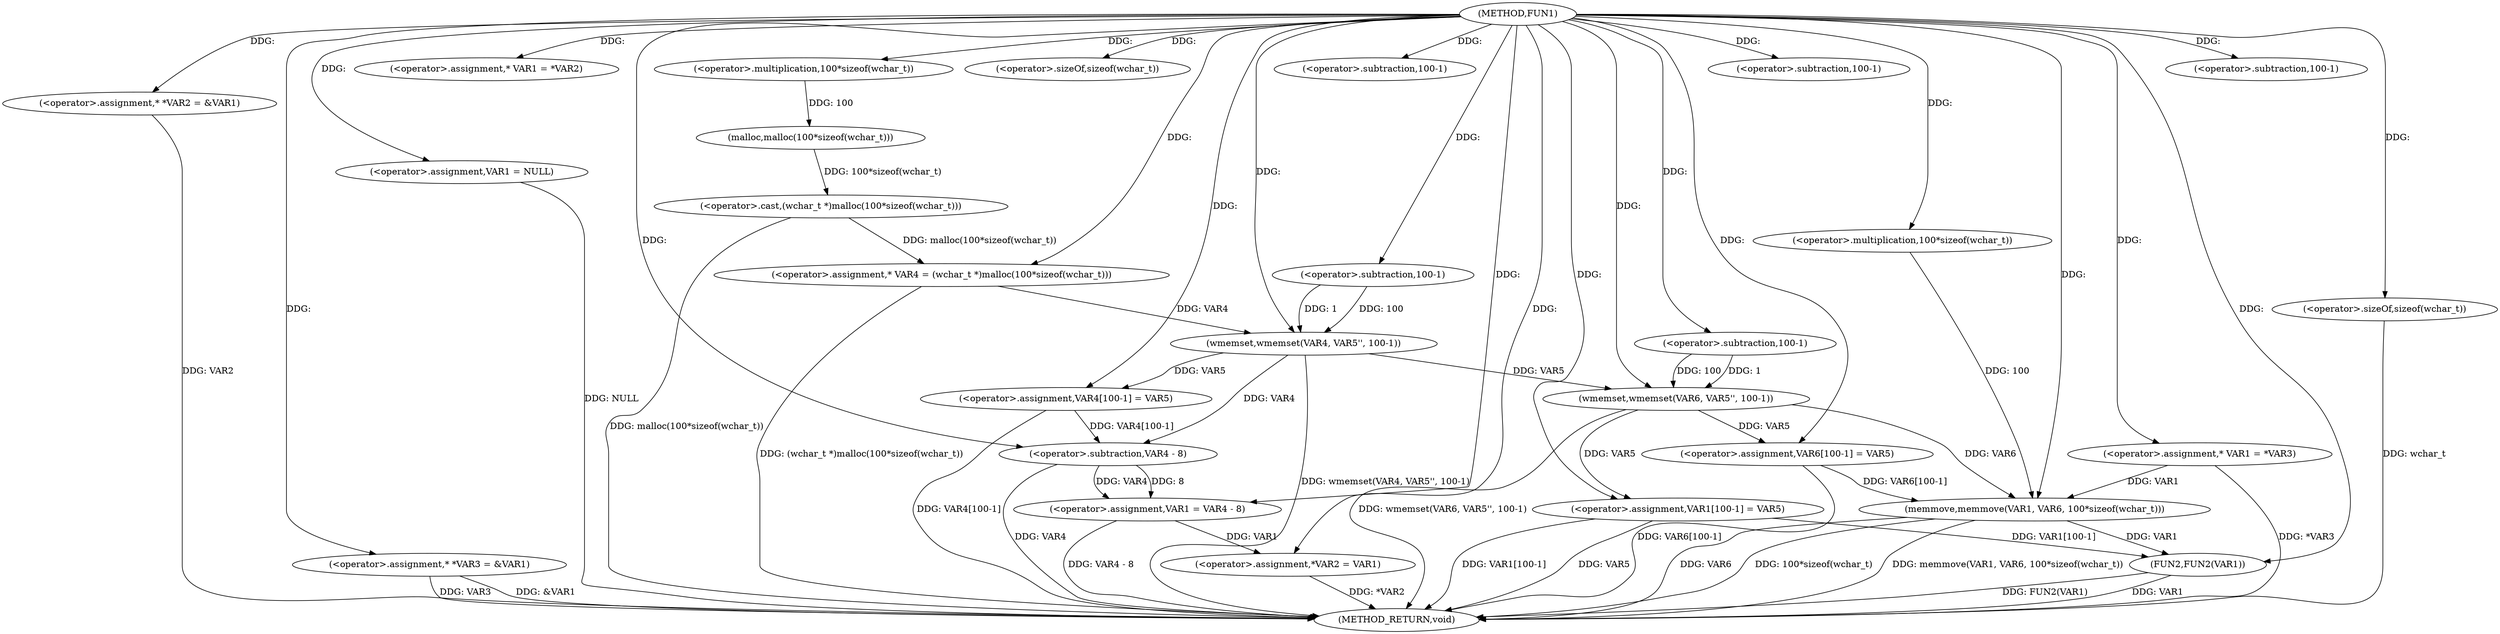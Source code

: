 digraph FUN1 {  
"1000100" [label = "(METHOD,FUN1)" ]
"1000192" [label = "(METHOD_RETURN,void)" ]
"1000104" [label = "(<operator>.assignment,* *VAR2 = &VAR1)" ]
"1000109" [label = "(<operator>.assignment,* *VAR3 = &VAR1)" ]
"1000113" [label = "(<operator>.assignment,VAR1 = NULL)" ]
"1000118" [label = "(<operator>.assignment,* VAR1 = *VAR2)" ]
"1000124" [label = "(<operator>.assignment,* VAR4 = (wchar_t *)malloc(100*sizeof(wchar_t)))" ]
"1000126" [label = "(<operator>.cast,(wchar_t *)malloc(100*sizeof(wchar_t)))" ]
"1000128" [label = "(malloc,malloc(100*sizeof(wchar_t)))" ]
"1000129" [label = "(<operator>.multiplication,100*sizeof(wchar_t))" ]
"1000131" [label = "(<operator>.sizeOf,sizeof(wchar_t))" ]
"1000133" [label = "(wmemset,wmemset(VAR4, VAR5'', 100-1))" ]
"1000136" [label = "(<operator>.subtraction,100-1)" ]
"1000139" [label = "(<operator>.assignment,VAR4[100-1] = VAR5)" ]
"1000142" [label = "(<operator>.subtraction,100-1)" ]
"1000146" [label = "(<operator>.assignment,VAR1 = VAR4 - 8)" ]
"1000148" [label = "(<operator>.subtraction,VAR4 - 8)" ]
"1000151" [label = "(<operator>.assignment,*VAR2 = VAR1)" ]
"1000157" [label = "(<operator>.assignment,* VAR1 = *VAR3)" ]
"1000163" [label = "(wmemset,wmemset(VAR6, VAR5'', 100-1))" ]
"1000166" [label = "(<operator>.subtraction,100-1)" ]
"1000169" [label = "(<operator>.assignment,VAR6[100-1] = VAR5)" ]
"1000172" [label = "(<operator>.subtraction,100-1)" ]
"1000176" [label = "(memmove,memmove(VAR1, VAR6, 100*sizeof(wchar_t)))" ]
"1000179" [label = "(<operator>.multiplication,100*sizeof(wchar_t))" ]
"1000181" [label = "(<operator>.sizeOf,sizeof(wchar_t))" ]
"1000183" [label = "(<operator>.assignment,VAR1[100-1] = VAR5)" ]
"1000186" [label = "(<operator>.subtraction,100-1)" ]
"1000190" [label = "(FUN2,FUN2(VAR1))" ]
  "1000104" -> "1000192"  [ label = "DDG: VAR2"] 
  "1000183" -> "1000192"  [ label = "DDG: VAR5"] 
  "1000133" -> "1000192"  [ label = "DDG: wmemset(VAR4, VAR5'', 100-1)"] 
  "1000169" -> "1000192"  [ label = "DDG: VAR6[100-1]"] 
  "1000126" -> "1000192"  [ label = "DDG: malloc(100*sizeof(wchar_t))"] 
  "1000181" -> "1000192"  [ label = "DDG: wchar_t"] 
  "1000176" -> "1000192"  [ label = "DDG: VAR6"] 
  "1000157" -> "1000192"  [ label = "DDG: *VAR3"] 
  "1000124" -> "1000192"  [ label = "DDG: (wchar_t *)malloc(100*sizeof(wchar_t))"] 
  "1000190" -> "1000192"  [ label = "DDG: FUN2(VAR1)"] 
  "1000176" -> "1000192"  [ label = "DDG: 100*sizeof(wchar_t)"] 
  "1000139" -> "1000192"  [ label = "DDG: VAR4[100-1]"] 
  "1000183" -> "1000192"  [ label = "DDG: VAR1[100-1]"] 
  "1000151" -> "1000192"  [ label = "DDG: *VAR2"] 
  "1000190" -> "1000192"  [ label = "DDG: VAR1"] 
  "1000113" -> "1000192"  [ label = "DDG: NULL"] 
  "1000148" -> "1000192"  [ label = "DDG: VAR4"] 
  "1000146" -> "1000192"  [ label = "DDG: VAR4 - 8"] 
  "1000176" -> "1000192"  [ label = "DDG: memmove(VAR1, VAR6, 100*sizeof(wchar_t))"] 
  "1000109" -> "1000192"  [ label = "DDG: VAR3"] 
  "1000163" -> "1000192"  [ label = "DDG: wmemset(VAR6, VAR5'', 100-1)"] 
  "1000109" -> "1000192"  [ label = "DDG: &VAR1"] 
  "1000100" -> "1000104"  [ label = "DDG: "] 
  "1000100" -> "1000109"  [ label = "DDG: "] 
  "1000100" -> "1000113"  [ label = "DDG: "] 
  "1000100" -> "1000118"  [ label = "DDG: "] 
  "1000126" -> "1000124"  [ label = "DDG: malloc(100*sizeof(wchar_t))"] 
  "1000100" -> "1000124"  [ label = "DDG: "] 
  "1000128" -> "1000126"  [ label = "DDG: 100*sizeof(wchar_t)"] 
  "1000129" -> "1000128"  [ label = "DDG: 100"] 
  "1000100" -> "1000129"  [ label = "DDG: "] 
  "1000100" -> "1000131"  [ label = "DDG: "] 
  "1000124" -> "1000133"  [ label = "DDG: VAR4"] 
  "1000100" -> "1000133"  [ label = "DDG: "] 
  "1000136" -> "1000133"  [ label = "DDG: 100"] 
  "1000136" -> "1000133"  [ label = "DDG: 1"] 
  "1000100" -> "1000136"  [ label = "DDG: "] 
  "1000133" -> "1000139"  [ label = "DDG: VAR5"] 
  "1000100" -> "1000139"  [ label = "DDG: "] 
  "1000100" -> "1000142"  [ label = "DDG: "] 
  "1000148" -> "1000146"  [ label = "DDG: VAR4"] 
  "1000148" -> "1000146"  [ label = "DDG: 8"] 
  "1000100" -> "1000146"  [ label = "DDG: "] 
  "1000139" -> "1000148"  [ label = "DDG: VAR4[100-1]"] 
  "1000133" -> "1000148"  [ label = "DDG: VAR4"] 
  "1000100" -> "1000148"  [ label = "DDG: "] 
  "1000146" -> "1000151"  [ label = "DDG: VAR1"] 
  "1000100" -> "1000151"  [ label = "DDG: "] 
  "1000100" -> "1000157"  [ label = "DDG: "] 
  "1000100" -> "1000163"  [ label = "DDG: "] 
  "1000133" -> "1000163"  [ label = "DDG: VAR5"] 
  "1000166" -> "1000163"  [ label = "DDG: 100"] 
  "1000166" -> "1000163"  [ label = "DDG: 1"] 
  "1000100" -> "1000166"  [ label = "DDG: "] 
  "1000163" -> "1000169"  [ label = "DDG: VAR5"] 
  "1000100" -> "1000169"  [ label = "DDG: "] 
  "1000100" -> "1000172"  [ label = "DDG: "] 
  "1000157" -> "1000176"  [ label = "DDG: VAR1"] 
  "1000100" -> "1000176"  [ label = "DDG: "] 
  "1000163" -> "1000176"  [ label = "DDG: VAR6"] 
  "1000169" -> "1000176"  [ label = "DDG: VAR6[100-1]"] 
  "1000179" -> "1000176"  [ label = "DDG: 100"] 
  "1000100" -> "1000179"  [ label = "DDG: "] 
  "1000100" -> "1000181"  [ label = "DDG: "] 
  "1000100" -> "1000183"  [ label = "DDG: "] 
  "1000163" -> "1000183"  [ label = "DDG: VAR5"] 
  "1000100" -> "1000186"  [ label = "DDG: "] 
  "1000183" -> "1000190"  [ label = "DDG: VAR1[100-1]"] 
  "1000176" -> "1000190"  [ label = "DDG: VAR1"] 
  "1000100" -> "1000190"  [ label = "DDG: "] 
}
